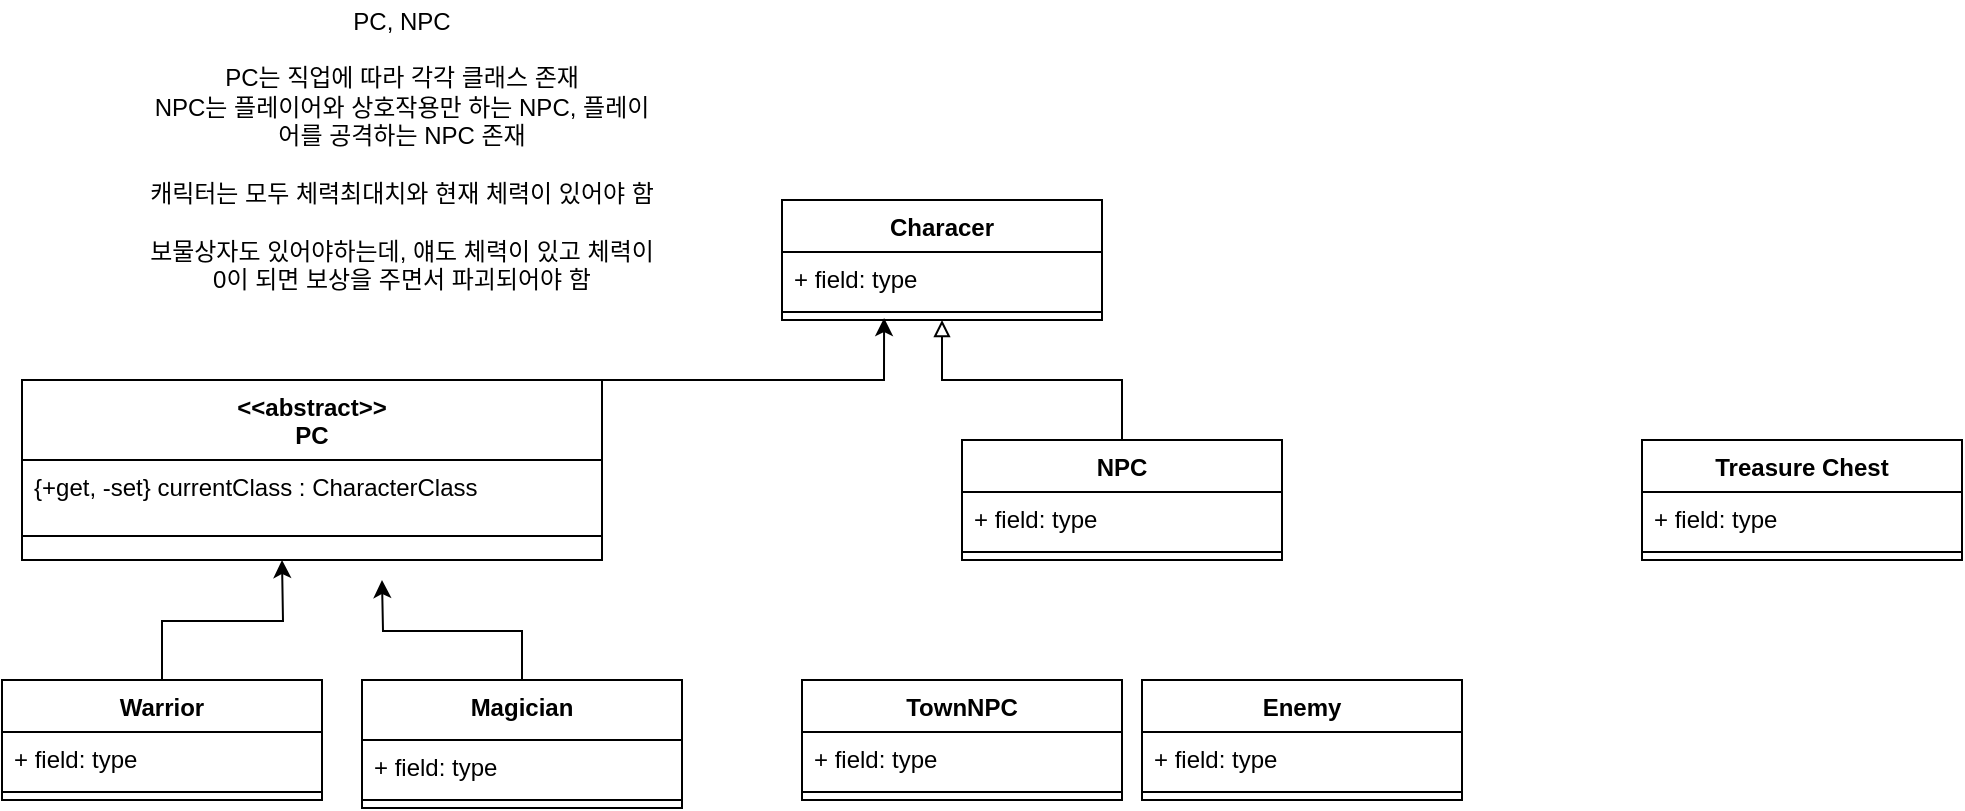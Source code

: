 <mxfile version="26.1.1">
  <diagram name="페이지-1" id="S9elYmlH3us3KB4fJqi5">
    <mxGraphModel dx="1376" dy="835" grid="1" gridSize="10" guides="1" tooltips="1" connect="1" arrows="1" fold="1" page="1" pageScale="1" pageWidth="827" pageHeight="1169" math="0" shadow="0">
      <root>
        <mxCell id="0" />
        <mxCell id="1" parent="0" />
        <mxCell id="kypKBJDfLak97KIg-_BD-1" value="PC, NPC&lt;div&gt;&lt;br&gt;&lt;/div&gt;&lt;div&gt;PC는 직업에 따라 각각 클래스 존재&lt;/div&gt;&lt;div&gt;NPC는 플레이어와 상호작용만 하는 NPC, 플레이어를 공격하는 NPC 존재&lt;/div&gt;&lt;div&gt;&lt;br&gt;&lt;/div&gt;&lt;div&gt;캐릭터는 모두 체력최대치와 현재 체력이 있어야 함&lt;/div&gt;&lt;div&gt;&lt;br&gt;&lt;/div&gt;&lt;div&gt;보물상자도 있어야하는데, 얘도 체력이 있고 체력이 0이 되면 보상을 주면서 파괴되어야 함&lt;/div&gt;" style="text;html=1;align=center;verticalAlign=middle;whiteSpace=wrap;rounded=0;" vertex="1" parent="1">
          <mxGeometry x="30" y="40" width="260" height="150" as="geometry" />
        </mxCell>
        <mxCell id="kypKBJDfLak97KIg-_BD-3" value="&amp;lt;&amp;lt;abstract&amp;gt;&amp;gt;&lt;div&gt;PC&lt;/div&gt;" style="swimlane;fontStyle=1;align=center;verticalAlign=top;childLayout=stackLayout;horizontal=1;startSize=40;horizontalStack=0;resizeParent=1;resizeParentMax=0;resizeLast=0;collapsible=1;marginBottom=0;whiteSpace=wrap;html=1;" vertex="1" parent="1">
          <mxGeometry x="-30" y="230" width="290" height="90" as="geometry" />
        </mxCell>
        <mxCell id="kypKBJDfLak97KIg-_BD-4" value="{+get, -set} currentClass : CharacterClass" style="text;strokeColor=none;fillColor=none;align=left;verticalAlign=top;spacingLeft=4;spacingRight=4;overflow=hidden;rotatable=0;points=[[0,0.5],[1,0.5]];portConstraint=eastwest;whiteSpace=wrap;html=1;" vertex="1" parent="kypKBJDfLak97KIg-_BD-3">
          <mxGeometry y="40" width="290" height="26" as="geometry" />
        </mxCell>
        <mxCell id="kypKBJDfLak97KIg-_BD-5" value="" style="line;strokeWidth=1;fillColor=none;align=left;verticalAlign=middle;spacingTop=-1;spacingLeft=3;spacingRight=3;rotatable=0;labelPosition=right;points=[];portConstraint=eastwest;strokeColor=inherit;" vertex="1" parent="kypKBJDfLak97KIg-_BD-3">
          <mxGeometry y="66" width="290" height="24" as="geometry" />
        </mxCell>
        <mxCell id="kypKBJDfLak97KIg-_BD-31" style="edgeStyle=orthogonalEdgeStyle;rounded=0;orthogonalLoop=1;jettySize=auto;html=1;exitX=0.5;exitY=0;exitDx=0;exitDy=0;" edge="1" parent="1" source="kypKBJDfLak97KIg-_BD-7">
          <mxGeometry relative="1" as="geometry">
            <mxPoint x="100" y="320" as="targetPoint" />
          </mxGeometry>
        </mxCell>
        <mxCell id="kypKBJDfLak97KIg-_BD-7" value="Warrior" style="swimlane;fontStyle=1;align=center;verticalAlign=top;childLayout=stackLayout;horizontal=1;startSize=26;horizontalStack=0;resizeParent=1;resizeParentMax=0;resizeLast=0;collapsible=1;marginBottom=0;whiteSpace=wrap;html=1;" vertex="1" parent="1">
          <mxGeometry x="-40" y="380" width="160" height="60" as="geometry" />
        </mxCell>
        <mxCell id="kypKBJDfLak97KIg-_BD-8" value="+ field: type" style="text;strokeColor=none;fillColor=none;align=left;verticalAlign=top;spacingLeft=4;spacingRight=4;overflow=hidden;rotatable=0;points=[[0,0.5],[1,0.5]];portConstraint=eastwest;whiteSpace=wrap;html=1;" vertex="1" parent="kypKBJDfLak97KIg-_BD-7">
          <mxGeometry y="26" width="160" height="26" as="geometry" />
        </mxCell>
        <mxCell id="kypKBJDfLak97KIg-_BD-9" value="" style="line;strokeWidth=1;fillColor=none;align=left;verticalAlign=middle;spacingTop=-1;spacingLeft=3;spacingRight=3;rotatable=0;labelPosition=right;points=[];portConstraint=eastwest;strokeColor=inherit;" vertex="1" parent="kypKBJDfLak97KIg-_BD-7">
          <mxGeometry y="52" width="160" height="8" as="geometry" />
        </mxCell>
        <mxCell id="kypKBJDfLak97KIg-_BD-10" value="Magician" style="swimlane;fontStyle=1;align=center;verticalAlign=top;childLayout=stackLayout;horizontal=1;startSize=30;horizontalStack=0;resizeParent=1;resizeParentMax=0;resizeLast=0;collapsible=1;marginBottom=0;whiteSpace=wrap;html=1;" vertex="1" parent="1">
          <mxGeometry x="140" y="380" width="160" height="64" as="geometry" />
        </mxCell>
        <mxCell id="kypKBJDfLak97KIg-_BD-11" value="+ field: type" style="text;strokeColor=none;fillColor=none;align=left;verticalAlign=top;spacingLeft=4;spacingRight=4;overflow=hidden;rotatable=0;points=[[0,0.5],[1,0.5]];portConstraint=eastwest;whiteSpace=wrap;html=1;" vertex="1" parent="kypKBJDfLak97KIg-_BD-10">
          <mxGeometry y="30" width="160" height="26" as="geometry" />
        </mxCell>
        <mxCell id="kypKBJDfLak97KIg-_BD-12" value="" style="line;strokeWidth=1;fillColor=none;align=left;verticalAlign=middle;spacingTop=-1;spacingLeft=3;spacingRight=3;rotatable=0;labelPosition=right;points=[];portConstraint=eastwest;strokeColor=inherit;" vertex="1" parent="kypKBJDfLak97KIg-_BD-10">
          <mxGeometry y="56" width="160" height="8" as="geometry" />
        </mxCell>
        <mxCell id="kypKBJDfLak97KIg-_BD-29" style="edgeStyle=orthogonalEdgeStyle;rounded=0;orthogonalLoop=1;jettySize=auto;html=1;exitX=0.5;exitY=0;exitDx=0;exitDy=0;entryX=0.5;entryY=1;entryDx=0;entryDy=0;endArrow=block;endFill=0;" edge="1" parent="1" source="kypKBJDfLak97KIg-_BD-13" target="kypKBJDfLak97KIg-_BD-25">
          <mxGeometry relative="1" as="geometry" />
        </mxCell>
        <mxCell id="kypKBJDfLak97KIg-_BD-13" value="NPC" style="swimlane;fontStyle=1;align=center;verticalAlign=top;childLayout=stackLayout;horizontal=1;startSize=26;horizontalStack=0;resizeParent=1;resizeParentMax=0;resizeLast=0;collapsible=1;marginBottom=0;whiteSpace=wrap;html=1;" vertex="1" parent="1">
          <mxGeometry x="440" y="260" width="160" height="60" as="geometry" />
        </mxCell>
        <mxCell id="kypKBJDfLak97KIg-_BD-14" value="+ field: type" style="text;strokeColor=none;fillColor=none;align=left;verticalAlign=top;spacingLeft=4;spacingRight=4;overflow=hidden;rotatable=0;points=[[0,0.5],[1,0.5]];portConstraint=eastwest;whiteSpace=wrap;html=1;" vertex="1" parent="kypKBJDfLak97KIg-_BD-13">
          <mxGeometry y="26" width="160" height="26" as="geometry" />
        </mxCell>
        <mxCell id="kypKBJDfLak97KIg-_BD-15" value="" style="line;strokeWidth=1;fillColor=none;align=left;verticalAlign=middle;spacingTop=-1;spacingLeft=3;spacingRight=3;rotatable=0;labelPosition=right;points=[];portConstraint=eastwest;strokeColor=inherit;" vertex="1" parent="kypKBJDfLak97KIg-_BD-13">
          <mxGeometry y="52" width="160" height="8" as="geometry" />
        </mxCell>
        <mxCell id="kypKBJDfLak97KIg-_BD-16" value="TownNPC" style="swimlane;fontStyle=1;align=center;verticalAlign=top;childLayout=stackLayout;horizontal=1;startSize=26;horizontalStack=0;resizeParent=1;resizeParentMax=0;resizeLast=0;collapsible=1;marginBottom=0;whiteSpace=wrap;html=1;" vertex="1" parent="1">
          <mxGeometry x="360" y="380" width="160" height="60" as="geometry" />
        </mxCell>
        <mxCell id="kypKBJDfLak97KIg-_BD-17" value="+ field: type" style="text;strokeColor=none;fillColor=none;align=left;verticalAlign=top;spacingLeft=4;spacingRight=4;overflow=hidden;rotatable=0;points=[[0,0.5],[1,0.5]];portConstraint=eastwest;whiteSpace=wrap;html=1;" vertex="1" parent="kypKBJDfLak97KIg-_BD-16">
          <mxGeometry y="26" width="160" height="26" as="geometry" />
        </mxCell>
        <mxCell id="kypKBJDfLak97KIg-_BD-18" value="" style="line;strokeWidth=1;fillColor=none;align=left;verticalAlign=middle;spacingTop=-1;spacingLeft=3;spacingRight=3;rotatable=0;labelPosition=right;points=[];portConstraint=eastwest;strokeColor=inherit;" vertex="1" parent="kypKBJDfLak97KIg-_BD-16">
          <mxGeometry y="52" width="160" height="8" as="geometry" />
        </mxCell>
        <mxCell id="kypKBJDfLak97KIg-_BD-19" value="Enemy" style="swimlane;fontStyle=1;align=center;verticalAlign=top;childLayout=stackLayout;horizontal=1;startSize=26;horizontalStack=0;resizeParent=1;resizeParentMax=0;resizeLast=0;collapsible=1;marginBottom=0;whiteSpace=wrap;html=1;" vertex="1" parent="1">
          <mxGeometry x="530" y="380" width="160" height="60" as="geometry" />
        </mxCell>
        <mxCell id="kypKBJDfLak97KIg-_BD-20" value="+ field: type" style="text;strokeColor=none;fillColor=none;align=left;verticalAlign=top;spacingLeft=4;spacingRight=4;overflow=hidden;rotatable=0;points=[[0,0.5],[1,0.5]];portConstraint=eastwest;whiteSpace=wrap;html=1;" vertex="1" parent="kypKBJDfLak97KIg-_BD-19">
          <mxGeometry y="26" width="160" height="26" as="geometry" />
        </mxCell>
        <mxCell id="kypKBJDfLak97KIg-_BD-21" value="" style="line;strokeWidth=1;fillColor=none;align=left;verticalAlign=middle;spacingTop=-1;spacingLeft=3;spacingRight=3;rotatable=0;labelPosition=right;points=[];portConstraint=eastwest;strokeColor=inherit;" vertex="1" parent="kypKBJDfLak97KIg-_BD-19">
          <mxGeometry y="52" width="160" height="8" as="geometry" />
        </mxCell>
        <mxCell id="kypKBJDfLak97KIg-_BD-22" value="Treasure Chest" style="swimlane;fontStyle=1;align=center;verticalAlign=top;childLayout=stackLayout;horizontal=1;startSize=26;horizontalStack=0;resizeParent=1;resizeParentMax=0;resizeLast=0;collapsible=1;marginBottom=0;whiteSpace=wrap;html=1;" vertex="1" parent="1">
          <mxGeometry x="780" y="260" width="160" height="60" as="geometry" />
        </mxCell>
        <mxCell id="kypKBJDfLak97KIg-_BD-23" value="+ field: type" style="text;strokeColor=none;fillColor=none;align=left;verticalAlign=top;spacingLeft=4;spacingRight=4;overflow=hidden;rotatable=0;points=[[0,0.5],[1,0.5]];portConstraint=eastwest;whiteSpace=wrap;html=1;" vertex="1" parent="kypKBJDfLak97KIg-_BD-22">
          <mxGeometry y="26" width="160" height="26" as="geometry" />
        </mxCell>
        <mxCell id="kypKBJDfLak97KIg-_BD-24" value="" style="line;strokeWidth=1;fillColor=none;align=left;verticalAlign=middle;spacingTop=-1;spacingLeft=3;spacingRight=3;rotatable=0;labelPosition=right;points=[];portConstraint=eastwest;strokeColor=inherit;" vertex="1" parent="kypKBJDfLak97KIg-_BD-22">
          <mxGeometry y="52" width="160" height="8" as="geometry" />
        </mxCell>
        <mxCell id="kypKBJDfLak97KIg-_BD-25" value="Characer&lt;div&gt;&lt;br&gt;&lt;/div&gt;" style="swimlane;fontStyle=1;align=center;verticalAlign=top;childLayout=stackLayout;horizontal=1;startSize=26;horizontalStack=0;resizeParent=1;resizeParentMax=0;resizeLast=0;collapsible=1;marginBottom=0;whiteSpace=wrap;html=1;" vertex="1" parent="1">
          <mxGeometry x="350" y="140" width="160" height="60" as="geometry" />
        </mxCell>
        <mxCell id="kypKBJDfLak97KIg-_BD-26" value="+ field: type" style="text;strokeColor=none;fillColor=none;align=left;verticalAlign=top;spacingLeft=4;spacingRight=4;overflow=hidden;rotatable=0;points=[[0,0.5],[1,0.5]];portConstraint=eastwest;whiteSpace=wrap;html=1;" vertex="1" parent="kypKBJDfLak97KIg-_BD-25">
          <mxGeometry y="26" width="160" height="26" as="geometry" />
        </mxCell>
        <mxCell id="kypKBJDfLak97KIg-_BD-27" value="" style="line;strokeWidth=1;fillColor=none;align=left;verticalAlign=middle;spacingTop=-1;spacingLeft=3;spacingRight=3;rotatable=0;labelPosition=right;points=[];portConstraint=eastwest;strokeColor=inherit;" vertex="1" parent="kypKBJDfLak97KIg-_BD-25">
          <mxGeometry y="52" width="160" height="8" as="geometry" />
        </mxCell>
        <mxCell id="kypKBJDfLak97KIg-_BD-28" style="edgeStyle=orthogonalEdgeStyle;rounded=0;orthogonalLoop=1;jettySize=auto;html=1;exitX=0.5;exitY=0;exitDx=0;exitDy=0;entryX=0.319;entryY=0.875;entryDx=0;entryDy=0;entryPerimeter=0;" edge="1" parent="1" source="kypKBJDfLak97KIg-_BD-3" target="kypKBJDfLak97KIg-_BD-27">
          <mxGeometry relative="1" as="geometry">
            <Array as="points">
              <mxPoint x="120" y="230" />
              <mxPoint x="401" y="230" />
            </Array>
          </mxGeometry>
        </mxCell>
        <mxCell id="kypKBJDfLak97KIg-_BD-32" style="edgeStyle=orthogonalEdgeStyle;rounded=0;orthogonalLoop=1;jettySize=auto;html=1;" edge="1" parent="1" source="kypKBJDfLak97KIg-_BD-10">
          <mxGeometry relative="1" as="geometry">
            <mxPoint x="150" y="330" as="targetPoint" />
          </mxGeometry>
        </mxCell>
      </root>
    </mxGraphModel>
  </diagram>
</mxfile>
